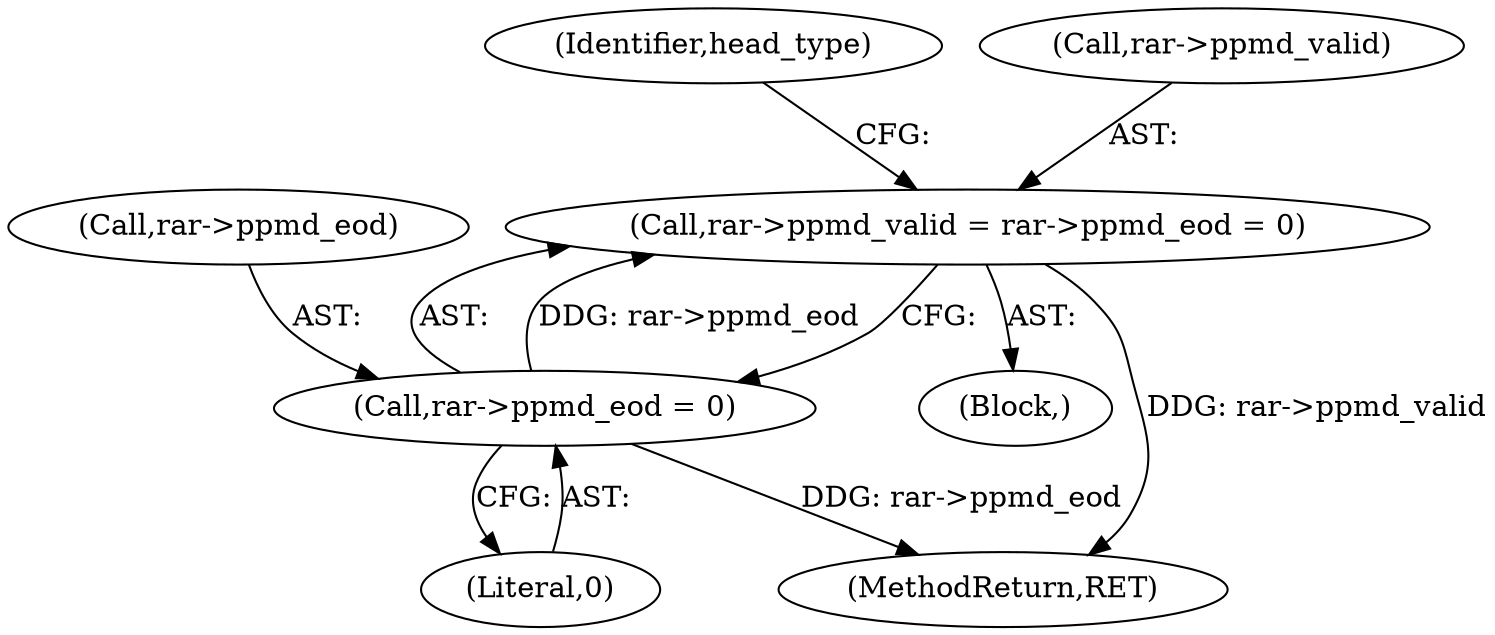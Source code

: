 digraph "0_libarchive_bfcfe6f04ed20db2504db8a254d1f40a1d84eb28_0@pointer" {
"1001624" [label="(Call,rar->ppmd_valid = rar->ppmd_eod = 0)"];
"1001628" [label="(Call,rar->ppmd_eod = 0)"];
"1000121" [label="(Block,)"];
"1001628" [label="(Call,rar->ppmd_eod = 0)"];
"1001754" [label="(MethodReturn,RET)"];
"1001635" [label="(Identifier,head_type)"];
"1001625" [label="(Call,rar->ppmd_valid)"];
"1001629" [label="(Call,rar->ppmd_eod)"];
"1001624" [label="(Call,rar->ppmd_valid = rar->ppmd_eod = 0)"];
"1001632" [label="(Literal,0)"];
"1001624" -> "1000121"  [label="AST: "];
"1001624" -> "1001628"  [label="CFG: "];
"1001625" -> "1001624"  [label="AST: "];
"1001628" -> "1001624"  [label="AST: "];
"1001635" -> "1001624"  [label="CFG: "];
"1001624" -> "1001754"  [label="DDG: rar->ppmd_valid"];
"1001628" -> "1001624"  [label="DDG: rar->ppmd_eod"];
"1001628" -> "1001632"  [label="CFG: "];
"1001629" -> "1001628"  [label="AST: "];
"1001632" -> "1001628"  [label="AST: "];
"1001628" -> "1001754"  [label="DDG: rar->ppmd_eod"];
}
